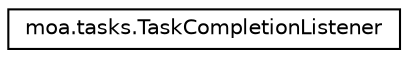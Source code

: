 digraph G
{
  edge [fontname="Helvetica",fontsize="10",labelfontname="Helvetica",labelfontsize="10"];
  node [fontname="Helvetica",fontsize="10",shape=record];
  rankdir=LR;
  Node1 [label="moa.tasks.TaskCompletionListener",height=0.2,width=0.4,color="black", fillcolor="white", style="filled",URL="$interfacemoa_1_1tasks_1_1TaskCompletionListener.html",tooltip="Interface representing a listener for the task in TaskThread to be completed."];
}
